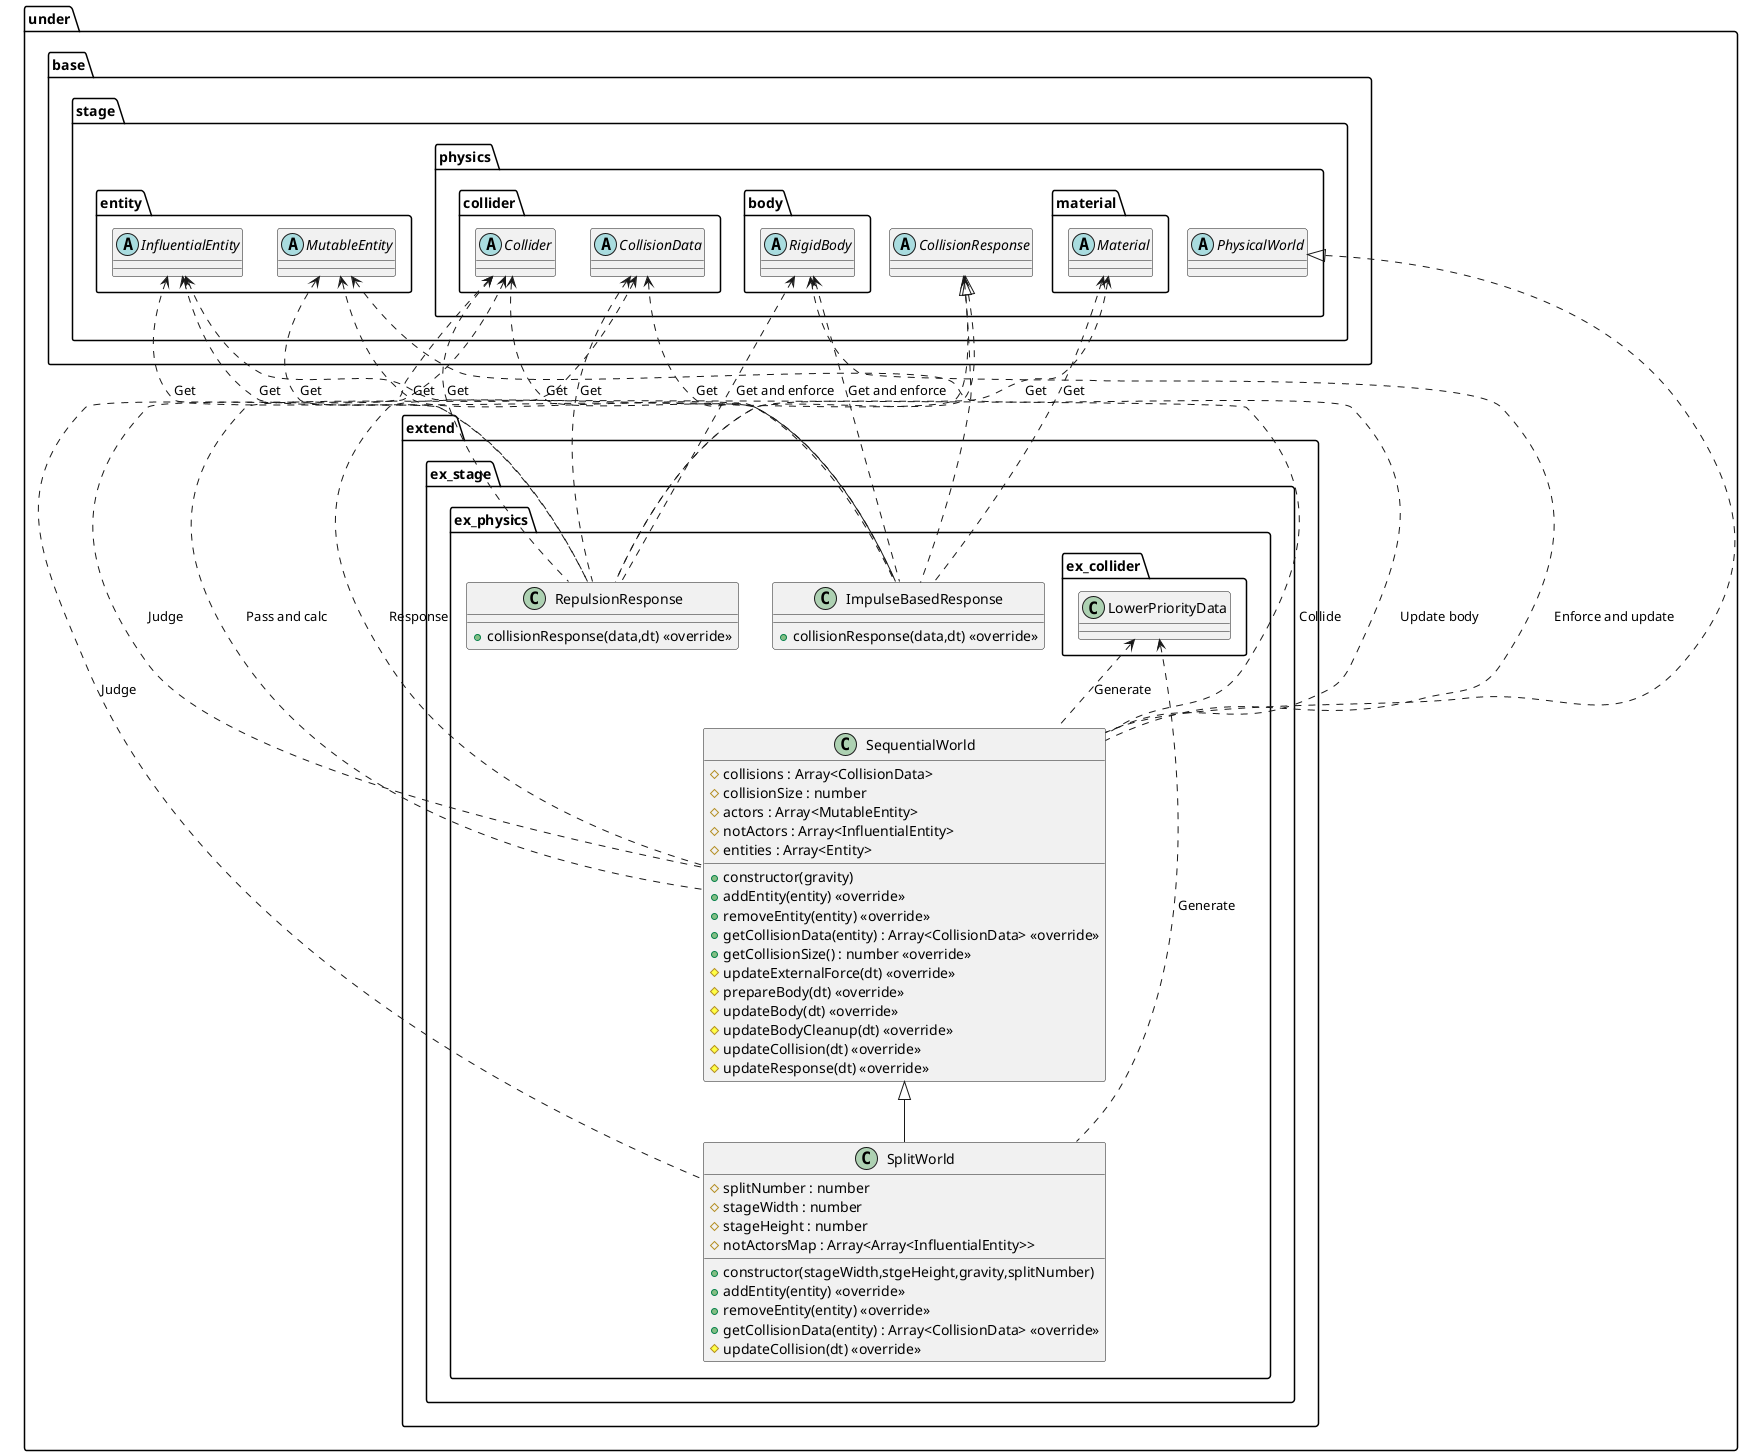 @startuml StageExtend
package under {
    package extend {
        package ex_stage {
            package ex_physics {
                class SequentialWorld {
                    +constructor(gravity)
                    #collisions : Array<CollisionData>
                    #collisionSize : number
                    #actors : Array<MutableEntity>
                    #notActors : Array<InfluentialEntity>
                    #entities : Array<Entity>
                    +addEntity(entity) <<override>>
                    +removeEntity(entity) <<override>>
                    +getCollisionData(entity) : Array<CollisionData> <<override>>
                    +getCollisionSize() : number <<override>>
                    #updateExternalForce(dt) <<override>>
                    #prepareBody(dt) <<override>>
                    #updateBody(dt) <<override>>
                    #updateBodyCleanup(dt) <<override>>
                    #updateCollision(dt) <<override>>
                    #updateResponse(dt) <<override>>
                }
                class SplitWorld {
                    +constructor(stageWidth,stgeHeight,gravity,splitNumber)
                    #splitNumber : number
                    #stageWidth : number
                    #stageHeight : number
                    #notActorsMap : Array<Array<InfluentialEntity>>
                    +addEntity(entity) <<override>>
                    +removeEntity(entity) <<override>>
                    +getCollisionData(entity) : Array<CollisionData> <<override>>
                    #updateCollision(dt) <<override>>
                }
                class ImpulseBasedResponse {
                    +collisionResponse(data,dt) <<override>>
                }
                class RepulsionResponse {
                    +collisionResponse(data,dt) <<override>>
                }
            }
        }
    }
}

package under {
    package base {
        package stage {
            package physics {
                abstract PhysicalWorld
                abstract CollisionResponse
                package material {
                    abstract Material
                }
                package collider {
                    abstract Collider
                    abstract CollisionData
                }
                package body {
                    abstract RigidBody
                }
            }
            package entity {
                abstract InfluentialEntity
                abstract MutableEntity
            }
        }
    }
    package extend {
        package ex_stage {
            package ex_physics {
                package ex_collider {
                    class LowerPriorityData
                }
            }
        }
    }
}

InfluentialEntity <.. SequentialWorld : Collide
MutableEntity <.. SequentialWorld : Update body
CollisionData <.. SequentialWorld : Pass and calc
Collider <.. SequentialWorld : Judge
RigidBody <.. SequentialWorld : Enforce and update
CollisionResponse <.. SequentialWorld : Response
LowerPriorityData <.. SequentialWorld : Generate

Collider <.. SplitWorld : Judge
LowerPriorityData <.. SplitWorld : Generate

RigidBody <.. ImpulseBasedResponse : Get and enforce
Material <.. ImpulseBasedResponse : Get
Collider <.. ImpulseBasedResponse : Get
InfluentialEntity <.. ImpulseBasedResponse : Get
MutableEntity <.. ImpulseBasedResponse : Get
CollisionData <.. ImpulseBasedResponse : Get

RigidBody <.. RepulsionResponse : Get and enforce
Material <.. RepulsionResponse : Get
Collider <.. RepulsionResponse : Get
InfluentialEntity <.. RepulsionResponse : Get
CollisionData <.. RepulsionResponse : Get
MutableEntity <.. RepulsionResponse : Get

PhysicalWorld <|.. SequentialWorld
SequentialWorld <|-- SplitWorld
CollisionResponse <|.. ImpulseBasedResponse
CollisionResponse <|.. RepulsionResponse

@enduml
